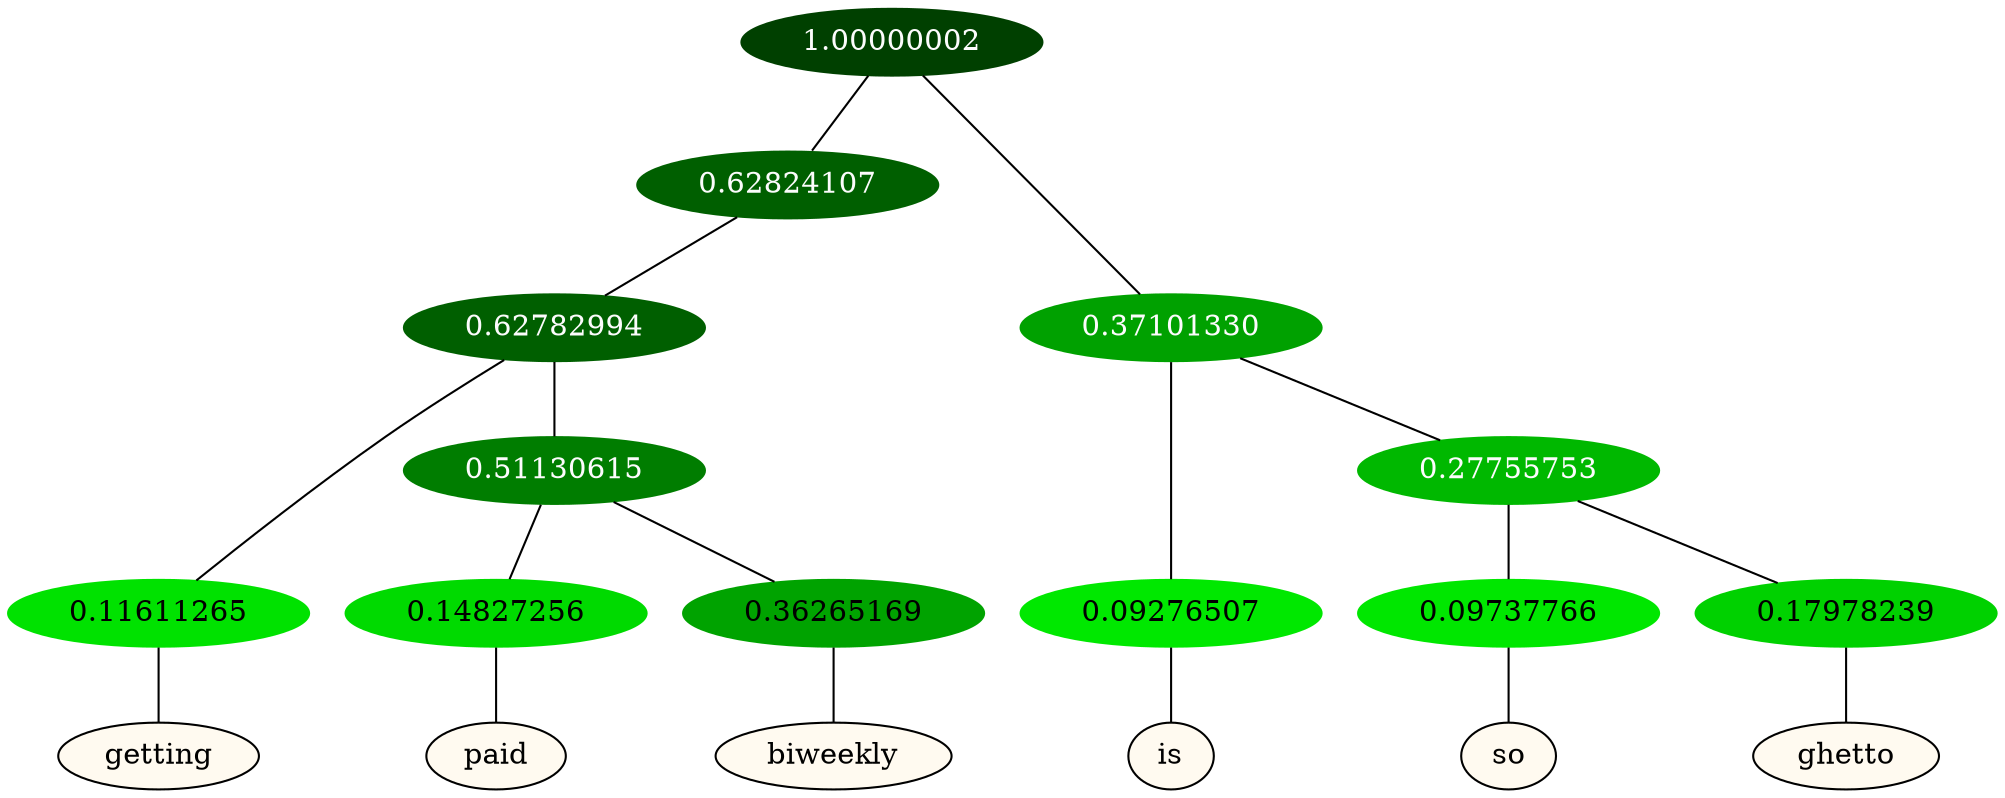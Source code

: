 graph {
	node [format=png height=0.15 nodesep=0.001 ordering=out overlap=prism overlap_scaling=0.01 ranksep=0.001 ratio=0.2 style=filled width=0.15]
	{
		rank=same
		a_w_6 [label=getting color=black fillcolor=floralwhite style="filled,solid"]
		a_w_10 [label=paid color=black fillcolor=floralwhite style="filled,solid"]
		a_w_11 [label=biweekly color=black fillcolor=floralwhite style="filled,solid"]
		a_w_4 [label=is color=black fillcolor=floralwhite style="filled,solid"]
		a_w_8 [label=so color=black fillcolor=floralwhite style="filled,solid"]
		a_w_9 [label=ghetto color=black fillcolor=floralwhite style="filled,solid"]
	}
	a_n_6 -- a_w_6
	a_n_10 -- a_w_10
	a_n_11 -- a_w_11
	a_n_4 -- a_w_4
	a_n_8 -- a_w_8
	a_n_9 -- a_w_9
	{
		rank=same
		a_n_6 [label=0.11611265 color="0.334 1.000 0.884" fontcolor=black]
		a_n_10 [label=0.14827256 color="0.334 1.000 0.852" fontcolor=black]
		a_n_11 [label=0.36265169 color="0.334 1.000 0.637" fontcolor=black]
		a_n_4 [label=0.09276507 color="0.334 1.000 0.907" fontcolor=black]
		a_n_8 [label=0.09737766 color="0.334 1.000 0.903" fontcolor=black]
		a_n_9 [label=0.17978239 color="0.334 1.000 0.820" fontcolor=black]
	}
	a_n_0 [label=1.00000002 color="0.334 1.000 0.250" fontcolor=grey99]
	a_n_1 [label=0.62824107 color="0.334 1.000 0.372" fontcolor=grey99]
	a_n_0 -- a_n_1
	a_n_2 [label=0.37101330 color="0.334 1.000 0.629" fontcolor=grey99]
	a_n_0 -- a_n_2
	a_n_3 [label=0.62782994 color="0.334 1.000 0.372" fontcolor=grey99]
	a_n_1 -- a_n_3
	a_n_2 -- a_n_4
	a_n_5 [label=0.27755753 color="0.334 1.000 0.722" fontcolor=grey99]
	a_n_2 -- a_n_5
	a_n_3 -- a_n_6
	a_n_7 [label=0.51130615 color="0.334 1.000 0.489" fontcolor=grey99]
	a_n_3 -- a_n_7
	a_n_5 -- a_n_8
	a_n_5 -- a_n_9
	a_n_7 -- a_n_10
	a_n_7 -- a_n_11
}
